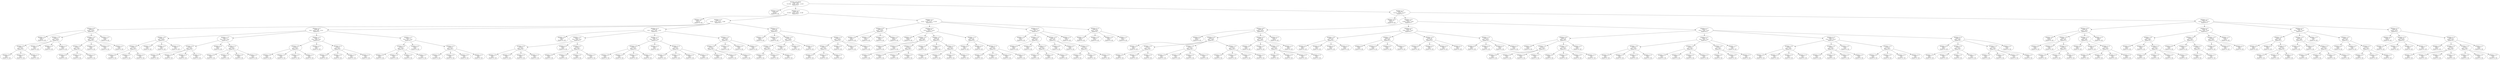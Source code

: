 digraph voting {
decisionDecisionNode543bc20e[label="Attribute: null=Infinity
Count: 1555
0.0:1094   3.0:56   2.0:62   1.0:343   
Expand On: 5"];decisionDecisionNode543bc20e -> decisionDecisionNode1f415056;
decisionDecisionNode1f415056[label="Attribute: 5=0.0
Count: 530
0.0:530   
Expand On: null"];decisionDecisionNode543bc20e -> decisionDecisionNode79014e21;
decisionDecisionNode79014e21[label="Attribute: 5=2.0
Count: 520
0.0:249   3.0:56   2.0:29   1.0:186   
Expand On: 3"];decisionDecisionNode79014e21 -> decisionDecisionNode44b09697;
decisionDecisionNode44b09697[label="Attribute: 3=0.0
Count: 175
0.0:175   
Expand On: null"];decisionDecisionNode79014e21 -> decisionDecisionNode256eb6bc;
decisionDecisionNode256eb6bc[label="Attribute: 3=2.0
Count: 171
0.0:42   3.0:31   2.0:12   1.0:86   
Expand On: 0"];decisionDecisionNode256eb6bc -> decisionDecisionNode79f03d7;
decisionDecisionNode79f03d7[label="Attribute: 0=0.0
Count: 41
0.0:22   1.0:19   
Expand On: 1"];decisionDecisionNode79f03d7 -> decisionDecisionNode58b51c29;
decisionDecisionNode58b51c29[label="Attribute: 1=0.0
Count: 11
0.0:11   
Expand On: null"];decisionDecisionNode79f03d7 -> decisionDecisionNode5a4bf53e;
decisionDecisionNode5a4bf53e[label="Attribute: 1=3.0
Count: 11
0.0:1   1.0:10   
Expand On: 2"];decisionDecisionNode5a4bf53e -> decisionDecisionNode30d1e7c2;
decisionDecisionNode30d1e7c2[label="Attribute: 2=0.0
Count: 3
0.0:1   1.0:2   
Expand On: 4"];decisionDecisionNode30d1e7c2 -> decisionDecisionNode24c68a98;
decisionDecisionNode24c68a98[label="Attribute: 4=0.0
Count: 1
0.0:1   
Expand On: null"];decisionDecisionNode30d1e7c2 -> decisionDecisionNode66b51404;
decisionDecisionNode66b51404[label="Attribute: 4=2.0
Count: 1
1.0:1   
Expand On: null"];decisionDecisionNode30d1e7c2 -> decisionDecisionNode7a354749;
decisionDecisionNode7a354749[label="Attribute: 4=1.0
Count: 1
1.0:1   
Expand On: null"];decisionDecisionNode5a4bf53e -> decisionDecisionNode3fdb484d;
decisionDecisionNode3fdb484d[label="Attribute: 2=3.0
Count: 3
1.0:3   
Expand On: null"];decisionDecisionNode5a4bf53e -> decisionDecisionNode5567d7fb;
decisionDecisionNode5567d7fb[label="Attribute: 2=2.0
Count: 2
1.0:2   
Expand On: null"];decisionDecisionNode5a4bf53e -> decisionDecisionNode1494cb8b;
decisionDecisionNode1494cb8b[label="Attribute: 2=1.0
Count: 3
1.0:3   
Expand On: null"];decisionDecisionNode79f03d7 -> decisionDecisionNode34bf1d3b;
decisionDecisionNode34bf1d3b[label="Attribute: 1=2.0
Count: 10
0.0:1   1.0:9   
Expand On: 2"];decisionDecisionNode34bf1d3b -> decisionDecisionNode6f18278a;
decisionDecisionNode6f18278a[label="Attribute: 2=0.0
Count: 3
0.0:1   1.0:2   
Expand On: 4"];decisionDecisionNode6f18278a -> decisionDecisionNode1acc0e01;
decisionDecisionNode1acc0e01[label="Attribute: 4=0.0
Count: 1
0.0:1   
Expand On: null"];decisionDecisionNode6f18278a -> decisionDecisionNode4aab7165;
decisionDecisionNode4aab7165[label="Attribute: 4=2.0
Count: 1
1.0:1   
Expand On: null"];decisionDecisionNode6f18278a -> decisionDecisionNode3da1c42f;
decisionDecisionNode3da1c42f[label="Attribute: 4=1.0
Count: 1
1.0:1   
Expand On: null"];decisionDecisionNode34bf1d3b -> decisionDecisionNode47570945;
decisionDecisionNode47570945[label="Attribute: 2=3.0
Count: 3
1.0:3   
Expand On: null"];decisionDecisionNode34bf1d3b -> decisionDecisionNode2321b59a;
decisionDecisionNode2321b59a[label="Attribute: 2=2.0
Count: 1
1.0:1   
Expand On: null"];decisionDecisionNode34bf1d3b -> decisionDecisionNode7a19a37a;
decisionDecisionNode7a19a37a[label="Attribute: 2=1.0
Count: 3
1.0:3   
Expand On: null"];decisionDecisionNode79f03d7 -> decisionDecisionNode293bdd36;
decisionDecisionNode293bdd36[label="Attribute: 1=1.0
Count: 9
0.0:9   
Expand On: null"];decisionDecisionNode256eb6bc -> decisionDecisionNode19381960;
decisionDecisionNode19381960[label="Attribute: 0=3.0
Count: 46
0.0:4   3.0:20   2.0:8   1.0:14   
Expand On: 1"];decisionDecisionNode19381960 -> decisionDecisionNode3209fa8f;
decisionDecisionNode3209fa8f[label="Attribute: 1=0.0
Count: 11
0.0:1   1.0:10   
Expand On: 2"];decisionDecisionNode3209fa8f -> decisionDecisionNode2d20dbf3;
decisionDecisionNode2d20dbf3[label="Attribute: 2=0.0
Count: 3
0.0:1   1.0:2   
Expand On: 4"];decisionDecisionNode2d20dbf3 -> decisionDecisionNode484845aa;
decisionDecisionNode484845aa[label="Attribute: 4=0.0
Count: 1
0.0:1   
Expand On: null"];decisionDecisionNode2d20dbf3 -> decisionDecisionNoded5c0f9;
decisionDecisionNoded5c0f9[label="Attribute: 4=2.0
Count: 1
1.0:1   
Expand On: null"];decisionDecisionNode2d20dbf3 -> decisionDecisionNode51701bdc;
decisionDecisionNode51701bdc[label="Attribute: 4=1.0
Count: 1
1.0:1   
Expand On: null"];decisionDecisionNode3209fa8f -> decisionDecisionNode17353249;
decisionDecisionNode17353249[label="Attribute: 2=3.0
Count: 2
1.0:2   
Expand On: null"];decisionDecisionNode3209fa8f -> decisionDecisionNode25786286;
decisionDecisionNode25786286[label="Attribute: 2=2.0
Count: 3
1.0:3   
Expand On: null"];decisionDecisionNode3209fa8f -> decisionDecisionNode28c5ea2;
decisionDecisionNode28c5ea2[label="Attribute: 2=1.0
Count: 3
1.0:3   
Expand On: null"];decisionDecisionNode19381960 -> decisionDecisionNode4d98defc;
decisionDecisionNode4d98defc[label="Attribute: 1=3.0
Count: 12
0.0:1   3.0:7   2.0:4   
Expand On: 4"];decisionDecisionNode4d98defc -> decisionDecisionNode6f579a30;
decisionDecisionNode6f579a30[label="Attribute: 4=0.0
Count: 4
0.0:1   2.0:3   
Expand On: 2"];decisionDecisionNode6f579a30 -> decisionDecisionNode604bfe6b;
decisionDecisionNode604bfe6b[label="Attribute: 2=0.0
Count: 1
0.0:1   
Expand On: null"];decisionDecisionNode6f579a30 -> decisionDecisionNode1d2c5431;
decisionDecisionNode1d2c5431[label="Attribute: 2=3.0
Count: 1
2.0:1   
Expand On: null"];decisionDecisionNode6f579a30 -> decisionDecisionNode494b6bed;
decisionDecisionNode494b6bed[label="Attribute: 2=2.0
Count: 1
2.0:1   
Expand On: null"];decisionDecisionNode6f579a30 -> decisionDecisionNode769aba32;
decisionDecisionNode769aba32[label="Attribute: 2=1.0
Count: 1
2.0:1   
Expand On: null"];decisionDecisionNode4d98defc -> decisionDecisionNode28366573;
decisionDecisionNode28366573[label="Attribute: 4=2.0
Count: 4
3.0:4   
Expand On: null"];decisionDecisionNode4d98defc -> decisionDecisionNodeb3e75a5;
decisionDecisionNodeb3e75a5[label="Attribute: 4=1.0
Count: 4
3.0:3   2.0:1   
Expand On: 2"];decisionDecisionNodeb3e75a5 -> decisionDecisionNode319da967;
decisionDecisionNode319da967[label="Attribute: 2=0.0
Count: 1
2.0:1   
Expand On: null"];decisionDecisionNodeb3e75a5 -> decisionDecisionNode65dcc2a3;
decisionDecisionNode65dcc2a3[label="Attribute: 2=3.0
Count: 1
3.0:1   
Expand On: null"];decisionDecisionNodeb3e75a5 -> decisionDecisionNode6e8f94;
decisionDecisionNode6e8f94[label="Attribute: 2=2.0
Count: 1
3.0:1   
Expand On: null"];decisionDecisionNodeb3e75a5 -> decisionDecisionNode5a943dc4;
decisionDecisionNode5a943dc4[label="Attribute: 2=1.0
Count: 1
3.0:1   
Expand On: null"];decisionDecisionNode19381960 -> decisionDecisionNode3a633d51;
decisionDecisionNode3a633d51[label="Attribute: 1=2.0
Count: 11
0.0:1   3.0:6   2.0:4   
Expand On: 4"];decisionDecisionNode3a633d51 -> decisionDecisionNode494eaec9;
decisionDecisionNode494eaec9[label="Attribute: 4=0.0
Count: 4
0.0:1   2.0:3   
Expand On: 2"];decisionDecisionNode494eaec9 -> decisionDecisionNode4cb533b8;
decisionDecisionNode4cb533b8[label="Attribute: 2=0.0
Count: 1
0.0:1   
Expand On: null"];decisionDecisionNode494eaec9 -> decisionDecisionNodec569c60;
decisionDecisionNodec569c60[label="Attribute: 2=3.0
Count: 1
2.0:1   
Expand On: null"];decisionDecisionNode494eaec9 -> decisionDecisionNodea3468f4;
decisionDecisionNodea3468f4[label="Attribute: 2=2.0
Count: 1
2.0:1   
Expand On: null"];decisionDecisionNode494eaec9 -> decisionDecisionNode76d67067;
decisionDecisionNode76d67067[label="Attribute: 2=1.0
Count: 1
2.0:1   
Expand On: null"];decisionDecisionNode3a633d51 -> decisionDecisionNode786db724;
decisionDecisionNode786db724[label="Attribute: 4=2.0
Count: 3
3.0:3   
Expand On: null"];decisionDecisionNode3a633d51 -> decisionDecisionNode6b12da40;
decisionDecisionNode6b12da40[label="Attribute: 4=1.0
Count: 4
3.0:3   2.0:1   
Expand On: 2"];decisionDecisionNode6b12da40 -> decisionDecisionNode22b6d6ab;
decisionDecisionNode22b6d6ab[label="Attribute: 2=0.0
Count: 1
2.0:1   
Expand On: null"];decisionDecisionNode6b12da40 -> decisionDecisionNode11c7865b;
decisionDecisionNode11c7865b[label="Attribute: 2=3.0
Count: 1
3.0:1   
Expand On: null"];decisionDecisionNode6b12da40 -> decisionDecisionNode4245c97b;
decisionDecisionNode4245c97b[label="Attribute: 2=2.0
Count: 1
3.0:1   
Expand On: null"];decisionDecisionNode6b12da40 -> decisionDecisionNode73aecc3a;
decisionDecisionNode73aecc3a[label="Attribute: 2=1.0
Count: 1
3.0:1   
Expand On: null"];decisionDecisionNode19381960 -> decisionDecisionNode58e22f2b;
decisionDecisionNode58e22f2b[label="Attribute: 1=1.0
Count: 12
0.0:1   3.0:7   1.0:4   
Expand On: 4"];decisionDecisionNode58e22f2b -> decisionDecisionNode6986dda3;
decisionDecisionNode6986dda3[label="Attribute: 4=0.0
Count: 4
0.0:1   1.0:3   
Expand On: 2"];decisionDecisionNode6986dda3 -> decisionDecisionNode15412e75;
decisionDecisionNode15412e75[label="Attribute: 2=0.0
Count: 1
0.0:1   
Expand On: null"];decisionDecisionNode6986dda3 -> decisionDecisionNode6a510e39;
decisionDecisionNode6a510e39[label="Attribute: 2=3.0
Count: 1
1.0:1   
Expand On: null"];decisionDecisionNode6986dda3 -> decisionDecisionNode6f7cf6b6;
decisionDecisionNode6f7cf6b6[label="Attribute: 2=2.0
Count: 1
1.0:1   
Expand On: null"];decisionDecisionNode6986dda3 -> decisionDecisionNode75295fe8;
decisionDecisionNode75295fe8[label="Attribute: 2=1.0
Count: 1
1.0:1   
Expand On: null"];decisionDecisionNode58e22f2b -> decisionDecisionNode6f57b46f;
decisionDecisionNode6f57b46f[label="Attribute: 4=2.0
Count: 4
3.0:4   
Expand On: null"];decisionDecisionNode58e22f2b -> decisionDecisionNode67071c84;
decisionDecisionNode67071c84[label="Attribute: 4=1.0
Count: 4
3.0:3   1.0:1   
Expand On: 2"];decisionDecisionNode67071c84 -> decisionDecisionNode3e152f4;
decisionDecisionNode3e152f4[label="Attribute: 2=0.0
Count: 1
1.0:1   
Expand On: null"];decisionDecisionNode67071c84 -> decisionDecisionNode3e0d1329;
decisionDecisionNode3e0d1329[label="Attribute: 2=3.0
Count: 1
3.0:1   
Expand On: null"];decisionDecisionNode67071c84 -> decisionDecisionNode4c650892;
decisionDecisionNode4c650892[label="Attribute: 2=2.0
Count: 1
3.0:1   
Expand On: null"];decisionDecisionNode67071c84 -> decisionDecisionNode7d15d06c;
decisionDecisionNode7d15d06c[label="Attribute: 2=1.0
Count: 1
3.0:1   
Expand On: null"];decisionDecisionNode256eb6bc -> decisionDecisionNode2326a29c;
decisionDecisionNode2326a29c[label="Attribute: 0=2.0
Count: 40
0.0:3   3.0:11   2.0:4   1.0:22   
Expand On: 1"];decisionDecisionNode2326a29c -> decisionDecisionNode3d7dc1cb;
decisionDecisionNode3d7dc1cb[label="Attribute: 1=0.0
Count: 9
1.0:9   
Expand On: null"];decisionDecisionNode2326a29c -> decisionDecisionNodeb3e15f7;
decisionDecisionNodeb3e15f7[label="Attribute: 1=3.0
Count: 11
0.0:1   3.0:6   2.0:4   
Expand On: 4"];decisionDecisionNodeb3e15f7 -> decisionDecisionNode191410e5;
decisionDecisionNode191410e5[label="Attribute: 4=0.0
Count: 4
0.0:1   2.0:3   
Expand On: 2"];decisionDecisionNode191410e5 -> decisionDecisionNode7461373f;
decisionDecisionNode7461373f[label="Attribute: 2=0.0
Count: 1
0.0:1   
Expand On: null"];decisionDecisionNode191410e5 -> decisionDecisionNode1a7244ca;
decisionDecisionNode1a7244ca[label="Attribute: 2=3.0
Count: 1
2.0:1   
Expand On: null"];decisionDecisionNode191410e5 -> decisionDecisionNode44023756;
decisionDecisionNode44023756[label="Attribute: 2=2.0
Count: 1
2.0:1   
Expand On: null"];decisionDecisionNode191410e5 -> decisionDecisionNode6d7f11fb;
decisionDecisionNode6d7f11fb[label="Attribute: 2=1.0
Count: 1
2.0:1   
Expand On: null"];decisionDecisionNodeb3e15f7 -> decisionDecisionNode3175ade6;
decisionDecisionNode3175ade6[label="Attribute: 4=2.0
Count: 3
3.0:3   
Expand On: null"];decisionDecisionNodeb3e15f7 -> decisionDecisionNode24ebf068;
decisionDecisionNode24ebf068[label="Attribute: 4=1.0
Count: 4
3.0:3   2.0:1   
Expand On: 2"];decisionDecisionNode24ebf068 -> decisionDecisionNode7df44ec7;
decisionDecisionNode7df44ec7[label="Attribute: 2=0.0
Count: 1
2.0:1   
Expand On: null"];decisionDecisionNode24ebf068 -> decisionDecisionNode32602b6b;
decisionDecisionNode32602b6b[label="Attribute: 2=3.0
Count: 1
3.0:1   
Expand On: null"];decisionDecisionNode24ebf068 -> decisionDecisionNode47c297a3;
decisionDecisionNode47c297a3[label="Attribute: 2=2.0
Count: 1
3.0:1   
Expand On: null"];decisionDecisionNode24ebf068 -> decisionDecisionNode38717323;
decisionDecisionNode38717323[label="Attribute: 2=1.0
Count: 1
3.0:1   
Expand On: null"];decisionDecisionNode2326a29c -> decisionDecisionNode203e1bc8;
decisionDecisionNode203e1bc8[label="Attribute: 1=2.0
Count: 10
0.0:1   3.0:5   1.0:4   
Expand On: 4"];decisionDecisionNode203e1bc8 -> decisionDecisionNode4d91f801;
decisionDecisionNode4d91f801[label="Attribute: 4=0.0
Count: 4
0.0:1   1.0:3   
Expand On: 2"];decisionDecisionNode4d91f801 -> decisionDecisionNode2a313170;
decisionDecisionNode2a313170[label="Attribute: 2=0.0
Count: 1
0.0:1   
Expand On: null"];decisionDecisionNode4d91f801 -> decisionDecisionNode3a4c5b4;
decisionDecisionNode3a4c5b4[label="Attribute: 2=3.0
Count: 1
1.0:1   
Expand On: null"];decisionDecisionNode4d91f801 -> decisionDecisionNode36afae4a;
decisionDecisionNode36afae4a[label="Attribute: 2=2.0
Count: 1
1.0:1   
Expand On: null"];decisionDecisionNode4d91f801 -> decisionDecisionNode47db9852;
decisionDecisionNode47db9852[label="Attribute: 2=1.0
Count: 1
1.0:1   
Expand On: null"];decisionDecisionNode203e1bc8 -> decisionDecisionNode21ed5459;
decisionDecisionNode21ed5459[label="Attribute: 4=2.0
Count: 2
3.0:2   
Expand On: null"];decisionDecisionNode203e1bc8 -> decisionDecisionNode643cb075;
decisionDecisionNode643cb075[label="Attribute: 4=1.0
Count: 4
3.0:3   1.0:1   
Expand On: 2"];decisionDecisionNode643cb075 -> decisionDecisionNode4c6504bc;
decisionDecisionNode4c6504bc[label="Attribute: 2=0.0
Count: 1
1.0:1   
Expand On: null"];decisionDecisionNode643cb075 -> decisionDecisionNode7c19f9d2;
decisionDecisionNode7c19f9d2[label="Attribute: 2=3.0
Count: 1
3.0:1   
Expand On: null"];decisionDecisionNode643cb075 -> decisionDecisionNoded6089a5;
decisionDecisionNoded6089a5[label="Attribute: 2=2.0
Count: 1
3.0:1   
Expand On: null"];decisionDecisionNode643cb075 -> decisionDecisionNode3cecb67f;
decisionDecisionNode3cecb67f[label="Attribute: 2=1.0
Count: 1
3.0:1   
Expand On: null"];decisionDecisionNode2326a29c -> decisionDecisionNode58c16b18;
decisionDecisionNode58c16b18[label="Attribute: 1=1.0
Count: 10
0.0:1   1.0:9   
Expand On: 2"];decisionDecisionNode58c16b18 -> decisionDecisionNode25e222e;
decisionDecisionNode25e222e[label="Attribute: 2=0.0
Count: 3
0.0:1   1.0:2   
Expand On: 4"];decisionDecisionNode25e222e -> decisionDecisionNode7215fb38;
decisionDecisionNode7215fb38[label="Attribute: 4=0.0
Count: 1
0.0:1   
Expand On: null"];decisionDecisionNode25e222e -> decisionDecisionNode120540c;
decisionDecisionNode120540c[label="Attribute: 4=2.0
Count: 1
1.0:1   
Expand On: null"];decisionDecisionNode25e222e -> decisionDecisionNode716de067;
decisionDecisionNode716de067[label="Attribute: 4=1.0
Count: 1
1.0:1   
Expand On: null"];decisionDecisionNode58c16b18 -> decisionDecisionNode64a7c45e;
decisionDecisionNode64a7c45e[label="Attribute: 2=3.0
Count: 3
1.0:3   
Expand On: null"];decisionDecisionNode58c16b18 -> decisionDecisionNode424d2af2;
decisionDecisionNode424d2af2[label="Attribute: 2=2.0
Count: 1
1.0:1   
Expand On: null"];decisionDecisionNode58c16b18 -> decisionDecisionNode583e97df;
decisionDecisionNode583e97df[label="Attribute: 2=1.0
Count: 3
1.0:3   
Expand On: null"];decisionDecisionNode256eb6bc -> decisionDecisionNode7564debb;
decisionDecisionNode7564debb[label="Attribute: 0=1.0
Count: 44
0.0:13   1.0:31   
Expand On: 1"];decisionDecisionNode7564debb -> decisionDecisionNode315b0333;
decisionDecisionNode315b0333[label="Attribute: 1=0.0
Count: 11
0.0:11   
Expand On: null"];decisionDecisionNode7564debb -> decisionDecisionNode4e2f2295;
decisionDecisionNode4e2f2295[label="Attribute: 1=3.0
Count: 11
1.0:11   
Expand On: null"];decisionDecisionNode7564debb -> decisionDecisionNode78878c4c;
decisionDecisionNode78878c4c[label="Attribute: 1=2.0
Count: 11
0.0:1   1.0:10   
Expand On: 2"];decisionDecisionNode78878c4c -> decisionDecisionNodeb0c0f66;
decisionDecisionNodeb0c0f66[label="Attribute: 2=0.0
Count: 3
0.0:1   1.0:2   
Expand On: 4"];decisionDecisionNodeb0c0f66 -> decisionDecisionNode44c6f734;
decisionDecisionNode44c6f734[label="Attribute: 4=0.0
Count: 1
0.0:1   
Expand On: null"];decisionDecisionNodeb0c0f66 -> decisionDecisionNode628f9a32;
decisionDecisionNode628f9a32[label="Attribute: 4=2.0
Count: 1
1.0:1   
Expand On: null"];decisionDecisionNodeb0c0f66 -> decisionDecisionNode41d47b2b;
decisionDecisionNode41d47b2b[label="Attribute: 4=1.0
Count: 1
1.0:1   
Expand On: null"];decisionDecisionNode78878c4c -> decisionDecisionNode64e265d0;
decisionDecisionNode64e265d0[label="Attribute: 2=3.0
Count: 3
1.0:3   
Expand On: null"];decisionDecisionNode78878c4c -> decisionDecisionNode4b8a6e6e;
decisionDecisionNode4b8a6e6e[label="Attribute: 2=2.0
Count: 2
1.0:2   
Expand On: null"];decisionDecisionNode78878c4c -> decisionDecisionNode6d581e80;
decisionDecisionNode6d581e80[label="Attribute: 2=1.0
Count: 3
1.0:3   
Expand On: null"];decisionDecisionNode7564debb -> decisionDecisionNode343a9d95;
decisionDecisionNode343a9d95[label="Attribute: 1=1.0
Count: 11
0.0:1   1.0:10   
Expand On: 2"];decisionDecisionNode343a9d95 -> decisionDecisionNode743fbbfc;
decisionDecisionNode743fbbfc[label="Attribute: 2=0.0
Count: 3
0.0:1   1.0:2   
Expand On: 4"];decisionDecisionNode743fbbfc -> decisionDecisionNode44ed904;
decisionDecisionNode44ed904[label="Attribute: 4=0.0
Count: 1
0.0:1   
Expand On: null"];decisionDecisionNode743fbbfc -> decisionDecisionNode548997d1;
decisionDecisionNode548997d1[label="Attribute: 4=2.0
Count: 1
1.0:1   
Expand On: null"];decisionDecisionNode743fbbfc -> decisionDecisionNode154e45b3;
decisionDecisionNode154e45b3[label="Attribute: 4=1.0
Count: 1
1.0:1   
Expand On: null"];decisionDecisionNode343a9d95 -> decisionDecisionNode45c1f5b2;
decisionDecisionNode45c1f5b2[label="Attribute: 2=3.0
Count: 3
1.0:3   
Expand On: null"];decisionDecisionNode343a9d95 -> decisionDecisionNode40e99ce5;
decisionDecisionNode40e99ce5[label="Attribute: 2=2.0
Count: 3
1.0:3   
Expand On: null"];decisionDecisionNode343a9d95 -> decisionDecisionNode293b9fae;
decisionDecisionNode293b9fae[label="Attribute: 2=1.0
Count: 2
1.0:2   
Expand On: null"];decisionDecisionNode79014e21 -> decisionDecisionNode9706da8;
decisionDecisionNode9706da8[label="Attribute: 3=1.0
Count: 174
0.0:32   3.0:25   2.0:17   1.0:100   
Expand On: 0"];decisionDecisionNode9706da8 -> decisionDecisionNode342f356f;
decisionDecisionNode342f356f[label="Attribute: 0=0.0
Count: 44
0.0:21   1.0:23   
Expand On: 1"];decisionDecisionNode342f356f -> decisionDecisionNode75d252d;
decisionDecisionNode75d252d[label="Attribute: 1=0.0
Count: 11
0.0:11   
Expand On: null"];decisionDecisionNode342f356f -> decisionDecisionNode7433b121;
decisionDecisionNode7433b121[label="Attribute: 1=3.0
Count: 12
1.0:12   
Expand On: null"];decisionDecisionNode342f356f -> decisionDecisionNode6db22920;
decisionDecisionNode6db22920[label="Attribute: 1=2.0
Count: 11
1.0:11   
Expand On: null"];decisionDecisionNode342f356f -> decisionDecisionNode4baa2c23;
decisionDecisionNode4baa2c23[label="Attribute: 1=1.0
Count: 10
0.0:10   
Expand On: null"];decisionDecisionNode9706da8 -> decisionDecisionNode1137d4a4;
decisionDecisionNode1137d4a4[label="Attribute: 0=3.0
Count: 43
3.0:15   2.0:12   1.0:16   
Expand On: 1"];decisionDecisionNode1137d4a4 -> decisionDecisionNode686963d0;
decisionDecisionNode686963d0[label="Attribute: 1=0.0
Count: 10
1.0:10   
Expand On: null"];decisionDecisionNode1137d4a4 -> decisionDecisionNode5f18223d;
decisionDecisionNode5f18223d[label="Attribute: 1=3.0
Count: 12
3.0:6   2.0:6   
Expand On: 4"];decisionDecisionNode5f18223d -> decisionDecisionNode29700391;
decisionDecisionNode29700391[label="Attribute: 4=0.0
Count: 4
2.0:4   
Expand On: null"];decisionDecisionNode5f18223d -> decisionDecisionNode78fa39d7;
decisionDecisionNode78fa39d7[label="Attribute: 4=2.0
Count: 4
3.0:4   
Expand On: null"];decisionDecisionNode5f18223d -> decisionDecisionNode73eb904d;
decisionDecisionNode73eb904d[label="Attribute: 4=1.0
Count: 4
3.0:2   2.0:2   
Expand On: 2"];decisionDecisionNode73eb904d -> decisionDecisionNode6e4eeaaf;
decisionDecisionNode6e4eeaaf[label="Attribute: 2=0.0
Count: 1
2.0:1   
Expand On: null"];decisionDecisionNode73eb904d -> decisionDecisionNode7f11bfbc;
decisionDecisionNode7f11bfbc[label="Attribute: 2=3.0
Count: 1
3.0:1   
Expand On: null"];decisionDecisionNode73eb904d -> decisionDecisionNode664310d0;
decisionDecisionNode664310d0[label="Attribute: 2=2.0
Count: 1
3.0:1   
Expand On: null"];decisionDecisionNode73eb904d -> decisionDecisionNode3d04fc23;
decisionDecisionNode3d04fc23[label="Attribute: 2=1.0
Count: 1
2.0:1   
Expand On: null"];decisionDecisionNode1137d4a4 -> decisionDecisionNode12457d21;
decisionDecisionNode12457d21[label="Attribute: 1=2.0
Count: 10
3.0:4   2.0:6   
Expand On: 4"];decisionDecisionNode12457d21 -> decisionDecisionNode101a0ae6;
decisionDecisionNode101a0ae6[label="Attribute: 4=0.0
Count: 4
2.0:4   
Expand On: null"];decisionDecisionNode12457d21 -> decisionDecisionNode1dc18a4c;
decisionDecisionNode1dc18a4c[label="Attribute: 4=2.0
Count: 2
3.0:2   
Expand On: null"];decisionDecisionNode12457d21 -> decisionDecisionNoded5e92d7;
decisionDecisionNoded5e92d7[label="Attribute: 4=1.0
Count: 4
3.0:2   2.0:2   
Expand On: 2"];decisionDecisionNoded5e92d7 -> decisionDecisionNode3bfa681c;
decisionDecisionNode3bfa681c[label="Attribute: 2=0.0
Count: 1
2.0:1   
Expand On: null"];decisionDecisionNoded5e92d7 -> decisionDecisionNode34c92507;
decisionDecisionNode34c92507[label="Attribute: 2=3.0
Count: 1
3.0:1   
Expand On: null"];decisionDecisionNoded5e92d7 -> decisionDecisionNode19e09a4;
decisionDecisionNode19e09a4[label="Attribute: 2=2.0
Count: 1
3.0:1   
Expand On: null"];decisionDecisionNoded5e92d7 -> decisionDecisionNode2e8aeed0;
decisionDecisionNode2e8aeed0[label="Attribute: 2=1.0
Count: 1
2.0:1   
Expand On: null"];decisionDecisionNode1137d4a4 -> decisionDecisionNode2344b18f;
decisionDecisionNode2344b18f[label="Attribute: 1=1.0
Count: 11
3.0:5   1.0:6   
Expand On: 4"];decisionDecisionNode2344b18f -> decisionDecisionNode72e5355f;
decisionDecisionNode72e5355f[label="Attribute: 4=0.0
Count: 4
1.0:4   
Expand On: null"];decisionDecisionNode2344b18f -> decisionDecisionNode26132ae7;
decisionDecisionNode26132ae7[label="Attribute: 4=2.0
Count: 3
3.0:3   
Expand On: null"];decisionDecisionNode2344b18f -> decisionDecisionNode3465b738;
decisionDecisionNode3465b738[label="Attribute: 4=1.0
Count: 4
3.0:2   1.0:2   
Expand On: 2"];decisionDecisionNode3465b738 -> decisionDecisionNode1dfd868;
decisionDecisionNode1dfd868[label="Attribute: 2=0.0
Count: 1
1.0:1   
Expand On: null"];decisionDecisionNode3465b738 -> decisionDecisionNodeef894ce;
decisionDecisionNodeef894ce[label="Attribute: 2=3.0
Count: 1
3.0:1   
Expand On: null"];decisionDecisionNode3465b738 -> decisionDecisionNode61f1680f;
decisionDecisionNode61f1680f[label="Attribute: 2=2.0
Count: 1
3.0:1   
Expand On: null"];decisionDecisionNode3465b738 -> decisionDecisionNode2fe6e305;
decisionDecisionNode2fe6e305[label="Attribute: 2=1.0
Count: 1
1.0:1   
Expand On: null"];decisionDecisionNode9706da8 -> decisionDecisionNode5f4275d4;
decisionDecisionNode5f4275d4[label="Attribute: 0=2.0
Count: 42
3.0:10   2.0:5   1.0:27   
Expand On: 1"];decisionDecisionNode5f4275d4 -> decisionDecisionNode445e228;
decisionDecisionNode445e228[label="Attribute: 1=0.0
Count: 11
1.0:11   
Expand On: null"];decisionDecisionNode5f4275d4 -> decisionDecisionNode802b249;
decisionDecisionNode802b249[label="Attribute: 1=3.0
Count: 10
3.0:5   2.0:5   
Expand On: 4"];decisionDecisionNode802b249 -> decisionDecisionNode6906daba;
decisionDecisionNode6906daba[label="Attribute: 4=0.0
Count: 4
2.0:4   
Expand On: null"];decisionDecisionNode802b249 -> decisionDecisionNode41021f34;
decisionDecisionNode41021f34[label="Attribute: 4=2.0
Count: 3
3.0:3   
Expand On: null"];decisionDecisionNode802b249 -> decisionDecisionNode724eb043;
decisionDecisionNode724eb043[label="Attribute: 4=1.0
Count: 3
3.0:2   2.0:1   
Expand On: 2"];decisionDecisionNode724eb043 -> decisionDecisionNodec163956;
decisionDecisionNodec163956[label="Attribute: 2=0.0
Count: 1
2.0:1   
Expand On: null"];decisionDecisionNode724eb043 -> decisionDecisionNode70e434d;
decisionDecisionNode70e434d[label="Attribute: 2=3.0
Count: 1
3.0:1   
Expand On: null"];decisionDecisionNode724eb043 -> decisionDecisionNode396477d9;
decisionDecisionNode396477d9[label="Attribute: 2=2.0
Count: 1
3.0:1   
Expand On: null"];decisionDecisionNode5f4275d4 -> decisionDecisionNode72f864fe;
decisionDecisionNode72f864fe[label="Attribute: 1=2.0
Count: 10
3.0:5   1.0:5   
Expand On: 4"];decisionDecisionNode72f864fe -> decisionDecisionNode11ae9aaa;
decisionDecisionNode11ae9aaa[label="Attribute: 4=0.0
Count: 4
1.0:4   
Expand On: null"];decisionDecisionNode72f864fe -> decisionDecisionNode5e2c17f7;
decisionDecisionNode5e2c17f7[label="Attribute: 4=2.0
Count: 3
3.0:3   
Expand On: null"];decisionDecisionNode72f864fe -> decisionDecisionNode20d9896e;
decisionDecisionNode20d9896e[label="Attribute: 4=1.0
Count: 3
3.0:2   1.0:1   
Expand On: 2"];decisionDecisionNode20d9896e -> decisionDecisionNode29cda59b;
decisionDecisionNode29cda59b[label="Attribute: 2=0.0
Count: 1
1.0:1   
Expand On: null"];decisionDecisionNode20d9896e -> decisionDecisionNode7c33788d;
decisionDecisionNode7c33788d[label="Attribute: 2=3.0
Count: 1
3.0:1   
Expand On: null"];decisionDecisionNode20d9896e -> decisionDecisionNode172fb0af;
decisionDecisionNode172fb0af[label="Attribute: 2=2.0
Count: 1
3.0:1   
Expand On: null"];decisionDecisionNode5f4275d4 -> decisionDecisionNode3bf8bd0d;
decisionDecisionNode3bf8bd0d[label="Attribute: 1=1.0
Count: 11
1.0:11   
Expand On: null"];decisionDecisionNode9706da8 -> decisionDecisionNode4743bf3d;
decisionDecisionNode4743bf3d[label="Attribute: 0=1.0
Count: 45
0.0:11   1.0:34   
Expand On: 1"];decisionDecisionNode4743bf3d -> decisionDecisionNode30c06258;
decisionDecisionNode30c06258[label="Attribute: 1=0.0
Count: 11
0.0:11   
Expand On: null"];decisionDecisionNode4743bf3d -> decisionDecisionNode26789869;
decisionDecisionNode26789869[label="Attribute: 1=3.0
Count: 12
1.0:12   
Expand On: null"];decisionDecisionNode4743bf3d -> decisionDecisionNode375e293a;
decisionDecisionNode375e293a[label="Attribute: 1=2.0
Count: 11
1.0:11   
Expand On: null"];decisionDecisionNode4743bf3d -> decisionDecisionNode6e4bb3c;
decisionDecisionNode6e4bb3c[label="Attribute: 1=1.0
Count: 11
1.0:11   
Expand On: null"];decisionDecisionNode543bc20e -> decisionDecisionNode12c063ad;
decisionDecisionNode12c063ad[label="Attribute: 5=1.0
Count: 505
0.0:315   2.0:33   1.0:157   
Expand On: 3"];decisionDecisionNode12c063ad -> decisionDecisionNode14cffc79;
decisionDecisionNode14cffc79[label="Attribute: 3=0.0
Count: 171
0.0:171   
Expand On: null"];decisionDecisionNode12c063ad -> decisionDecisionNode62c8769b;
decisionDecisionNode62c8769b[label="Attribute: 3=2.0
Count: 171
0.0:68   2.0:20   1.0:83   
Expand On: 4"];decisionDecisionNode62c8769b -> decisionDecisionNode56e2ecc7;
decisionDecisionNode56e2ecc7[label="Attribute: 4=0.0
Count: 56
0.0:42   1.0:14   
Expand On: 0"];decisionDecisionNode56e2ecc7 -> decisionDecisionNode4c272961;
decisionDecisionNode4c272961[label="Attribute: 0=0.0
Count: 13
0.0:13   
Expand On: null"];decisionDecisionNode56e2ecc7 -> decisionDecisionNode1f0dc656;
decisionDecisionNode1f0dc656[label="Attribute: 0=3.0
Count: 15
0.0:7   1.0:8   
Expand On: 1"];decisionDecisionNode1f0dc656 -> decisionDecisionNode41584807;
decisionDecisionNode41584807[label="Attribute: 1=0.0
Count: 4
0.0:4   
Expand On: null"];decisionDecisionNode1f0dc656 -> decisionDecisionNodeae0e515;
decisionDecisionNodeae0e515[label="Attribute: 1=3.0
Count: 3
0.0:1   1.0:2   
Expand On: 2"];decisionDecisionNodeae0e515 -> decisionDecisionNode32dfcb47;
decisionDecisionNode32dfcb47[label="Attribute: 2=0.0
Count: 1
0.0:1   
Expand On: null"];decisionDecisionNodeae0e515 -> decisionDecisionNode29abc69;
decisionDecisionNode29abc69[label="Attribute: 2=3.0
Count: 1
1.0:1   
Expand On: null"];decisionDecisionNodeae0e515 -> decisionDecisionNode7cc792d4;
decisionDecisionNode7cc792d4[label="Attribute: 2=2.0
Count: 1
1.0:1   
Expand On: null"];decisionDecisionNode1f0dc656 -> decisionDecisionNode1278dc4c;
decisionDecisionNode1278dc4c[label="Attribute: 1=2.0
Count: 4
0.0:1   1.0:3   
Expand On: 2"];decisionDecisionNode1278dc4c -> decisionDecisionNode3cc70b0d;
decisionDecisionNode3cc70b0d[label="Attribute: 2=0.0
Count: 1
0.0:1   
Expand On: null"];decisionDecisionNode1278dc4c -> decisionDecisionNode2fa6a1a7;
decisionDecisionNode2fa6a1a7[label="Attribute: 2=3.0
Count: 1
1.0:1   
Expand On: null"];decisionDecisionNode1278dc4c -> decisionDecisionNode64bef361;
decisionDecisionNode64bef361[label="Attribute: 2=2.0
Count: 1
1.0:1   
Expand On: null"];decisionDecisionNode1278dc4c -> decisionDecisionNode345c98f3;
decisionDecisionNode345c98f3[label="Attribute: 2=1.0
Count: 1
1.0:1   
Expand On: null"];decisionDecisionNode1f0dc656 -> decisionDecisionNode2b3d9460;
decisionDecisionNode2b3d9460[label="Attribute: 1=1.0
Count: 4
0.0:1   1.0:3   
Expand On: 2"];decisionDecisionNode2b3d9460 -> decisionDecisionNode57d840cd;
decisionDecisionNode57d840cd[label="Attribute: 2=0.0
Count: 1
0.0:1   
Expand On: null"];decisionDecisionNode2b3d9460 -> decisionDecisionNode36867fc9;
decisionDecisionNode36867fc9[label="Attribute: 2=3.0
Count: 1
1.0:1   
Expand On: null"];decisionDecisionNode2b3d9460 -> decisionDecisionNode382f8116;
decisionDecisionNode382f8116[label="Attribute: 2=2.0
Count: 1
1.0:1   
Expand On: null"];decisionDecisionNode2b3d9460 -> decisionDecisionNode36c3e82b;
decisionDecisionNode36c3e82b[label="Attribute: 2=1.0
Count: 1
1.0:1   
Expand On: null"];decisionDecisionNode56e2ecc7 -> decisionDecisionNode77bf7b23;
decisionDecisionNode77bf7b23[label="Attribute: 0=2.0
Count: 13
0.0:7   1.0:6   
Expand On: 1"];decisionDecisionNode77bf7b23 -> decisionDecisionNode3c2d7440;
decisionDecisionNode3c2d7440[label="Attribute: 1=0.0
Count: 3
0.0:3   
Expand On: null"];decisionDecisionNode77bf7b23 -> decisionDecisionNode4c2b349d;
decisionDecisionNode4c2b349d[label="Attribute: 1=3.0
Count: 3
1.0:3   
Expand On: null"];decisionDecisionNode77bf7b23 -> decisionDecisionNode288b567c;
decisionDecisionNode288b567c[label="Attribute: 1=2.0
Count: 4
0.0:1   1.0:3   
Expand On: 2"];decisionDecisionNode288b567c -> decisionDecisionNode53dafbaf;
decisionDecisionNode53dafbaf[label="Attribute: 2=0.0
Count: 1
0.0:1   
Expand On: null"];decisionDecisionNode288b567c -> decisionDecisionNode4dc1c92b;
decisionDecisionNode4dc1c92b[label="Attribute: 2=3.0
Count: 1
1.0:1   
Expand On: null"];decisionDecisionNode288b567c -> decisionDecisionNode6d7e4dee;
decisionDecisionNode6d7e4dee[label="Attribute: 2=2.0
Count: 1
1.0:1   
Expand On: null"];decisionDecisionNode288b567c -> decisionDecisionNode7f2e7c6a;
decisionDecisionNode7f2e7c6a[label="Attribute: 2=1.0
Count: 1
1.0:1   
Expand On: null"];decisionDecisionNode77bf7b23 -> decisionDecisionNode44ea5461;
decisionDecisionNode44ea5461[label="Attribute: 1=1.0
Count: 3
0.0:3   
Expand On: null"];decisionDecisionNode56e2ecc7 -> decisionDecisionNode7449cf9f;
decisionDecisionNode7449cf9f[label="Attribute: 0=1.0
Count: 15
0.0:15   
Expand On: null"];decisionDecisionNode62c8769b -> decisionDecisionNode19de0b5e;
decisionDecisionNode19de0b5e[label="Attribute: 4=2.0
Count: 58
0.0:9   2.0:12   1.0:37   
Expand On: 1"];decisionDecisionNode19de0b5e -> decisionDecisionNode40bc5596;
decisionDecisionNode40bc5596[label="Attribute: 1=0.0
Count: 14
0.0:7   1.0:7   
Expand On: 0"];decisionDecisionNode40bc5596 -> decisionDecisionNodec970c0e;
decisionDecisionNodec970c0e[label="Attribute: 0=0.0
Count: 3
0.0:3   
Expand On: null"];decisionDecisionNode40bc5596 -> decisionDecisionNode10987197;
decisionDecisionNode10987197[label="Attribute: 0=3.0
Count: 3
1.0:3   
Expand On: null"];decisionDecisionNode40bc5596 -> decisionDecisionNode8497904;
decisionDecisionNode8497904[label="Attribute: 0=2.0
Count: 4
1.0:4   
Expand On: null"];decisionDecisionNode40bc5596 -> decisionDecisionNodefa7f9dc;
decisionDecisionNodefa7f9dc[label="Attribute: 0=1.0
Count: 4
0.0:4   
Expand On: null"];decisionDecisionNode19de0b5e -> decisionDecisionNode5d04e28b;
decisionDecisionNode5d04e28b[label="Attribute: 1=3.0
Count: 14
2.0:8   1.0:6   
Expand On: 0"];decisionDecisionNode5d04e28b -> decisionDecisionNode6bb54362;
decisionDecisionNode6bb54362[label="Attribute: 0=0.0
Count: 3
1.0:3   
Expand On: null"];decisionDecisionNode5d04e28b -> decisionDecisionNode495b0e2c;
decisionDecisionNode495b0e2c[label="Attribute: 0=3.0
Count: 4
2.0:4   
Expand On: null"];decisionDecisionNode5d04e28b -> decisionDecisionNode78ff9053;
decisionDecisionNode78ff9053[label="Attribute: 0=2.0
Count: 4
2.0:4   
Expand On: null"];decisionDecisionNode5d04e28b -> decisionDecisionNode525c7734;
decisionDecisionNode525c7734[label="Attribute: 0=1.0
Count: 3
1.0:3   
Expand On: null"];decisionDecisionNode19de0b5e -> decisionDecisionNode3496212a;
decisionDecisionNode3496212a[label="Attribute: 1=2.0
Count: 16
2.0:4   1.0:12   
Expand On: 0"];decisionDecisionNode3496212a -> decisionDecisionNode6c5b675e;
decisionDecisionNode6c5b675e[label="Attribute: 0=0.0
Count: 4
1.0:4   
Expand On: null"];decisionDecisionNode3496212a -> decisionDecisionNode64df83e5;
decisionDecisionNode64df83e5[label="Attribute: 0=3.0
Count: 4
2.0:4   
Expand On: null"];decisionDecisionNode3496212a -> decisionDecisionNodee4c6320;
decisionDecisionNodee4c6320[label="Attribute: 0=2.0
Count: 4
1.0:4   
Expand On: null"];decisionDecisionNode3496212a -> decisionDecisionNode38ffd135;
decisionDecisionNode38ffd135[label="Attribute: 0=1.0
Count: 4
1.0:4   
Expand On: null"];decisionDecisionNode19de0b5e -> decisionDecisionNode23000bcf;
decisionDecisionNode23000bcf[label="Attribute: 1=1.0
Count: 14
0.0:2   1.0:12   
Expand On: 0"];decisionDecisionNode23000bcf -> decisionDecisionNode580754fc;
decisionDecisionNode580754fc[label="Attribute: 0=0.0
Count: 2
0.0:2   
Expand On: null"];decisionDecisionNode23000bcf -> decisionDecisionNode495c998a;
decisionDecisionNode495c998a[label="Attribute: 0=3.0
Count: 4
1.0:4   
Expand On: null"];decisionDecisionNode23000bcf -> decisionDecisionNode5e6458a6;
decisionDecisionNode5e6458a6[label="Attribute: 0=2.0
Count: 4
1.0:4   
Expand On: null"];decisionDecisionNode23000bcf -> decisionDecisionNodedf82ab4;
decisionDecisionNodedf82ab4[label="Attribute: 0=1.0
Count: 4
1.0:4   
Expand On: null"];decisionDecisionNode62c8769b -> decisionDecisionNode1fbb9696;
decisionDecisionNode1fbb9696[label="Attribute: 4=1.0
Count: 57
0.0:17   2.0:8   1.0:32   
Expand On: 0"];decisionDecisionNode1fbb9696 -> decisionDecisionNode549b6220;
decisionDecisionNode549b6220[label="Attribute: 0=0.0
Count: 15
0.0:9   1.0:6   
Expand On: 1"];decisionDecisionNode549b6220 -> decisionDecisionNode25474e45;
decisionDecisionNode25474e45[label="Attribute: 1=0.0
Count: 4
0.0:4   
Expand On: null"];decisionDecisionNode549b6220 -> decisionDecisionNode6c63a721;
decisionDecisionNode6c63a721[label="Attribute: 1=3.0
Count: 4
0.0:1   1.0:3   
Expand On: 2"];decisionDecisionNode6c63a721 -> decisionDecisionNode2719f1f;
decisionDecisionNode2719f1f[label="Attribute: 2=0.0
Count: 1
0.0:1   
Expand On: null"];decisionDecisionNode6c63a721 -> decisionDecisionNode7185ad79;
decisionDecisionNode7185ad79[label="Attribute: 2=3.0
Count: 1
1.0:1   
Expand On: null"];decisionDecisionNode6c63a721 -> decisionDecisionNode7f401d28;
decisionDecisionNode7f401d28[label="Attribute: 2=2.0
Count: 1
1.0:1   
Expand On: null"];decisionDecisionNode6c63a721 -> decisionDecisionNode4a3a6e5c;
decisionDecisionNode4a3a6e5c[label="Attribute: 2=1.0
Count: 1
1.0:1   
Expand On: null"];decisionDecisionNode549b6220 -> decisionDecisionNode42238016;
decisionDecisionNode42238016[label="Attribute: 1=2.0
Count: 4
0.0:1   1.0:3   
Expand On: 2"];decisionDecisionNode42238016 -> decisionDecisionNode28ae4646;
decisionDecisionNode28ae4646[label="Attribute: 2=0.0
Count: 1
0.0:1   
Expand On: null"];decisionDecisionNode42238016 -> decisionDecisionNode4987b287;
decisionDecisionNode4987b287[label="Attribute: 2=3.0
Count: 1
1.0:1   
Expand On: null"];decisionDecisionNode42238016 -> decisionDecisionNode6bd9e2c7;
decisionDecisionNode6bd9e2c7[label="Attribute: 2=2.0
Count: 1
1.0:1   
Expand On: null"];decisionDecisionNode42238016 -> decisionDecisionNode2db7ae22;
decisionDecisionNode2db7ae22[label="Attribute: 2=1.0
Count: 1
1.0:1   
Expand On: null"];decisionDecisionNode549b6220 -> decisionDecisionNode760951a0;
decisionDecisionNode760951a0[label="Attribute: 1=1.0
Count: 3
0.0:3   
Expand On: null"];decisionDecisionNode1fbb9696 -> decisionDecisionNode5dce1bea;
decisionDecisionNode5dce1bea[label="Attribute: 0=3.0
Count: 14
0.0:1   2.0:5   1.0:8   
Expand On: 1"];decisionDecisionNode5dce1bea -> decisionDecisionNode68acfc3;
decisionDecisionNode68acfc3[label="Attribute: 1=0.0
Count: 4
0.0:1   1.0:3   
Expand On: 2"];decisionDecisionNode68acfc3 -> decisionDecisionNode34e0e90;
decisionDecisionNode34e0e90[label="Attribute: 2=0.0
Count: 1
0.0:1   
Expand On: null"];decisionDecisionNode68acfc3 -> decisionDecisionNode799e11a1;
decisionDecisionNode799e11a1[label="Attribute: 2=3.0
Count: 1
1.0:1   
Expand On: null"];decisionDecisionNode68acfc3 -> decisionDecisionNode78979f67;
decisionDecisionNode78979f67[label="Attribute: 2=2.0
Count: 1
1.0:1   
Expand On: null"];decisionDecisionNode68acfc3 -> decisionDecisionNode2a62610b;
decisionDecisionNode2a62610b[label="Attribute: 2=1.0
Count: 1
1.0:1   
Expand On: null"];decisionDecisionNode5dce1bea -> decisionDecisionNode20d12eea;
decisionDecisionNode20d12eea[label="Attribute: 1=3.0
Count: 4
2.0:3   1.0:1   
Expand On: 2"];decisionDecisionNode20d12eea -> decisionDecisionNode55f157b;
decisionDecisionNode55f157b[label="Attribute: 2=0.0
Count: 1
1.0:1   
Expand On: null"];decisionDecisionNode20d12eea -> decisionDecisionNode257b40fe;
decisionDecisionNode257b40fe[label="Attribute: 2=3.0
Count: 1
2.0:1   
Expand On: null"];decisionDecisionNode20d12eea -> decisionDecisionNode3ee7f6eb;
decisionDecisionNode3ee7f6eb[label="Attribute: 2=2.0
Count: 1
2.0:1   
Expand On: null"];decisionDecisionNode20d12eea -> decisionDecisionNode6f03de90;
decisionDecisionNode6f03de90[label="Attribute: 2=1.0
Count: 1
2.0:1   
Expand On: null"];decisionDecisionNode5dce1bea -> decisionDecisionNode6708f8e0;
decisionDecisionNode6708f8e0[label="Attribute: 1=2.0
Count: 3
2.0:2   1.0:1   
Expand On: 2"];decisionDecisionNode6708f8e0 -> decisionDecisionNode7e0b6ef8;
decisionDecisionNode7e0b6ef8[label="Attribute: 2=0.0
Count: 1
1.0:1   
Expand On: null"];decisionDecisionNode6708f8e0 -> decisionDecisionNode20a29c6e;
decisionDecisionNode20a29c6e[label="Attribute: 2=3.0
Count: 1
2.0:1   
Expand On: null"];decisionDecisionNode6708f8e0 -> decisionDecisionNode13cc0a7f;
decisionDecisionNode13cc0a7f[label="Attribute: 2=1.0
Count: 1
2.0:1   
Expand On: null"];decisionDecisionNode5dce1bea -> decisionDecisionNode38c52200;
decisionDecisionNode38c52200[label="Attribute: 1=1.0
Count: 3
1.0:3   
Expand On: null"];decisionDecisionNode1fbb9696 -> decisionDecisionNode163b4b1e;
decisionDecisionNode163b4b1e[label="Attribute: 0=2.0
Count: 15
0.0:2   2.0:3   1.0:10   
Expand On: 1"];decisionDecisionNode163b4b1e -> decisionDecisionNodeec0a9f9;
decisionDecisionNodeec0a9f9[label="Attribute: 1=0.0
Count: 4
0.0:1   1.0:3   
Expand On: 2"];decisionDecisionNodeec0a9f9 -> decisionDecisionNodead72200;
decisionDecisionNodead72200[label="Attribute: 2=0.0
Count: 1
0.0:1   
Expand On: null"];decisionDecisionNodeec0a9f9 -> decisionDecisionNode31f9338f;
decisionDecisionNode31f9338f[label="Attribute: 2=3.0
Count: 1
1.0:1   
Expand On: null"];decisionDecisionNodeec0a9f9 -> decisionDecisionNode5fa80aea;
decisionDecisionNode5fa80aea[label="Attribute: 2=2.0
Count: 1
1.0:1   
Expand On: null"];decisionDecisionNodeec0a9f9 -> decisionDecisionNode1164b9b6;
decisionDecisionNode1164b9b6[label="Attribute: 2=1.0
Count: 1
1.0:1   
Expand On: null"];decisionDecisionNode163b4b1e -> decisionDecisionNode6bdc64a5;
decisionDecisionNode6bdc64a5[label="Attribute: 1=3.0
Count: 4
2.0:3   1.0:1   
Expand On: 2"];decisionDecisionNode6bdc64a5 -> decisionDecisionNode5253c3f5;
decisionDecisionNode5253c3f5[label="Attribute: 2=0.0
Count: 1
1.0:1   
Expand On: null"];decisionDecisionNode6bdc64a5 -> decisionDecisionNode7966340c;
decisionDecisionNode7966340c[label="Attribute: 2=3.0
Count: 1
2.0:1   
Expand On: null"];decisionDecisionNode6bdc64a5 -> decisionDecisionNode24e33e18;
decisionDecisionNode24e33e18[label="Attribute: 2=2.0
Count: 1
2.0:1   
Expand On: null"];decisionDecisionNode6bdc64a5 -> decisionDecisionNode4301ac93;
decisionDecisionNode4301ac93[label="Attribute: 2=1.0
Count: 1
2.0:1   
Expand On: null"];decisionDecisionNode163b4b1e -> decisionDecisionNode22e90943;
decisionDecisionNode22e90943[label="Attribute: 1=2.0
Count: 3
1.0:3   
Expand On: null"];decisionDecisionNode163b4b1e -> decisionDecisionNode50009f0d;
decisionDecisionNode50009f0d[label="Attribute: 1=1.0
Count: 4
0.0:1   1.0:3   
Expand On: 2"];decisionDecisionNode50009f0d -> decisionDecisionNode58ca3783;
decisionDecisionNode58ca3783[label="Attribute: 2=0.0
Count: 1
0.0:1   
Expand On: null"];decisionDecisionNode50009f0d -> decisionDecisionNode4402a6ff;
decisionDecisionNode4402a6ff[label="Attribute: 2=3.0
Count: 1
1.0:1   
Expand On: null"];decisionDecisionNode50009f0d -> decisionDecisionNodea21d23b;
decisionDecisionNodea21d23b[label="Attribute: 2=2.0
Count: 1
1.0:1   
Expand On: null"];decisionDecisionNode50009f0d -> decisionDecisionNode327124af;
decisionDecisionNode327124af[label="Attribute: 2=1.0
Count: 1
1.0:1   
Expand On: null"];decisionDecisionNode1fbb9696 -> decisionDecisionNode221f7708;
decisionDecisionNode221f7708[label="Attribute: 0=1.0
Count: 13
0.0:5   1.0:8   
Expand On: 2"];decisionDecisionNode221f7708 -> decisionDecisionNode3fbfbfb8;
decisionDecisionNode3fbfbfb8[label="Attribute: 2=0.0
Count: 3
0.0:3   
Expand On: null"];decisionDecisionNode221f7708 -> decisionDecisionNode45c3e9ba;
decisionDecisionNode45c3e9ba[label="Attribute: 2=3.0
Count: 4
0.0:1   1.0:3   
Expand On: 1"];decisionDecisionNode45c3e9ba -> decisionDecisionNode4125d61e;
decisionDecisionNode4125d61e[label="Attribute: 1=0.0
Count: 1
0.0:1   
Expand On: null"];decisionDecisionNode45c3e9ba -> decisionDecisionNode1b0c6cfc;
decisionDecisionNode1b0c6cfc[label="Attribute: 1=3.0
Count: 1
1.0:1   
Expand On: null"];decisionDecisionNode45c3e9ba -> decisionDecisionNode4cc72243;
decisionDecisionNode4cc72243[label="Attribute: 1=2.0
Count: 1
1.0:1   
Expand On: null"];decisionDecisionNode45c3e9ba -> decisionDecisionNode259a8416;
decisionDecisionNode259a8416[label="Attribute: 1=1.0
Count: 1
1.0:1   
Expand On: null"];decisionDecisionNode221f7708 -> decisionDecisionNode4355d3a3;
decisionDecisionNode4355d3a3[label="Attribute: 2=2.0
Count: 4
0.0:1   1.0:3   
Expand On: 1"];decisionDecisionNode4355d3a3 -> decisionDecisionNode37b994de;
decisionDecisionNode37b994de[label="Attribute: 1=0.0
Count: 1
0.0:1   
Expand On: null"];decisionDecisionNode4355d3a3 -> decisionDecisionNode78dc9766;
decisionDecisionNode78dc9766[label="Attribute: 1=3.0
Count: 1
1.0:1   
Expand On: null"];decisionDecisionNode4355d3a3 -> decisionDecisionNode5a57e787;
decisionDecisionNode5a57e787[label="Attribute: 1=2.0
Count: 1
1.0:1   
Expand On: null"];decisionDecisionNode4355d3a3 -> decisionDecisionNode41217e67;
decisionDecisionNode41217e67[label="Attribute: 1=1.0
Count: 1
1.0:1   
Expand On: null"];decisionDecisionNode221f7708 -> decisionDecisionNode7df1bd98;
decisionDecisionNode7df1bd98[label="Attribute: 2=1.0
Count: 2
1.0:2   
Expand On: null"];decisionDecisionNode12c063ad -> decisionDecisionNode9d686c1;
decisionDecisionNode9d686c1[label="Attribute: 3=1.0
Count: 163
0.0:76   2.0:13   1.0:74   
Expand On: 0"];decisionDecisionNode9d686c1 -> decisionDecisionNode6328edf2;
decisionDecisionNode6328edf2[label="Attribute: 0=0.0
Count: 42
0.0:31   1.0:11   
Expand On: 1"];decisionDecisionNode6328edf2 -> decisionDecisionNode141dddba;
decisionDecisionNode141dddba[label="Attribute: 1=0.0
Count: 10
0.0:10   
Expand On: null"];decisionDecisionNode6328edf2 -> decisionDecisionNode34c7e8a7;
decisionDecisionNode34c7e8a7[label="Attribute: 1=3.0
Count: 11
0.0:6   1.0:5   
Expand On: 4"];decisionDecisionNode34c7e8a7 -> decisionDecisionNode307b4703;
decisionDecisionNode307b4703[label="Attribute: 4=0.0
Count: 4
0.0:4   
Expand On: null"];decisionDecisionNode34c7e8a7 -> decisionDecisionNode6d732ed2;
decisionDecisionNode6d732ed2[label="Attribute: 4=2.0
Count: 4
1.0:4   
Expand On: null"];decisionDecisionNode34c7e8a7 -> decisionDecisionNode25071521;
decisionDecisionNode25071521[label="Attribute: 4=1.0
Count: 3
0.0:2   1.0:1   
Expand On: 2"];decisionDecisionNode25071521 -> decisionDecisionNode73fc3c84;
decisionDecisionNode73fc3c84[label="Attribute: 2=0.0
Count: 1
0.0:1   
Expand On: null"];decisionDecisionNode25071521 -> decisionDecisionNode34e93999;
decisionDecisionNode34e93999[label="Attribute: 2=2.0
Count: 1
1.0:1   
Expand On: null"];decisionDecisionNode25071521 -> decisionDecisionNode3bc486f2;
decisionDecisionNode3bc486f2[label="Attribute: 2=1.0
Count: 1
0.0:1   
Expand On: null"];decisionDecisionNode6328edf2 -> decisionDecisionNode63779885;
decisionDecisionNode63779885[label="Attribute: 1=2.0
Count: 12
0.0:6   1.0:6   
Expand On: 4"];decisionDecisionNode63779885 -> decisionDecisionNode40be76c7;
decisionDecisionNode40be76c7[label="Attribute: 4=0.0
Count: 4
0.0:4   
Expand On: null"];decisionDecisionNode63779885 -> decisionDecisionNode18682406;
decisionDecisionNode18682406[label="Attribute: 4=2.0
Count: 4
1.0:4   
Expand On: null"];decisionDecisionNode63779885 -> decisionDecisionNode5d15126e;
decisionDecisionNode5d15126e[label="Attribute: 4=1.0
Count: 4
0.0:2   1.0:2   
Expand On: 2"];decisionDecisionNode5d15126e -> decisionDecisionNode126d2380;
decisionDecisionNode126d2380[label="Attribute: 2=0.0
Count: 1
0.0:1   
Expand On: null"];decisionDecisionNode5d15126e -> decisionDecisionNode3b35b1f3;
decisionDecisionNode3b35b1f3[label="Attribute: 2=3.0
Count: 1
1.0:1   
Expand On: null"];decisionDecisionNode5d15126e -> decisionDecisionNode4235e6e3;
decisionDecisionNode4235e6e3[label="Attribute: 2=2.0
Count: 1
1.0:1   
Expand On: null"];decisionDecisionNode5d15126e -> decisionDecisionNode60c9630a;
decisionDecisionNode60c9630a[label="Attribute: 2=1.0
Count: 1
0.0:1   
Expand On: null"];decisionDecisionNode6328edf2 -> decisionDecisionNode4585572a;
decisionDecisionNode4585572a[label="Attribute: 1=1.0
Count: 9
0.0:9   
Expand On: null"];decisionDecisionNode9d686c1 -> decisionDecisionNode351daa0e;
decisionDecisionNode351daa0e[label="Attribute: 0=3.0
Count: 39
0.0:5   2.0:8   1.0:26   
Expand On: 1"];decisionDecisionNode351daa0e -> decisionDecisionNode2e879860;
decisionDecisionNode2e879860[label="Attribute: 1=0.0
Count: 11
0.0:5   1.0:6   
Expand On: 4"];decisionDecisionNode2e879860 -> decisionDecisionNode4824de7d;
decisionDecisionNode4824de7d[label="Attribute: 4=0.0
Count: 3
0.0:3   
Expand On: null"];decisionDecisionNode2e879860 -> decisionDecisionNode6c8b058b;
decisionDecisionNode6c8b058b[label="Attribute: 4=2.0
Count: 4
1.0:4   
Expand On: null"];decisionDecisionNode2e879860 -> decisionDecisionNode1b192059;
decisionDecisionNode1b192059[label="Attribute: 4=1.0
Count: 4
0.0:2   1.0:2   
Expand On: 2"];decisionDecisionNode1b192059 -> decisionDecisionNodee9ac0f5;
decisionDecisionNodee9ac0f5[label="Attribute: 2=0.0
Count: 1
0.0:1   
Expand On: null"];decisionDecisionNode1b192059 -> decisionDecisionNode51f21c50;
decisionDecisionNode51f21c50[label="Attribute: 2=3.0
Count: 1
1.0:1   
Expand On: null"];decisionDecisionNode1b192059 -> decisionDecisionNode6e20f237;
decisionDecisionNode6e20f237[label="Attribute: 2=2.0
Count: 1
1.0:1   
Expand On: null"];decisionDecisionNode1b192059 -> decisionDecisionNode34fe315d;
decisionDecisionNode34fe315d[label="Attribute: 2=1.0
Count: 1
0.0:1   
Expand On: null"];decisionDecisionNode351daa0e -> decisionDecisionNode1c5aebd9;
decisionDecisionNode1c5aebd9[label="Attribute: 1=3.0
Count: 8
2.0:5   1.0:3   
Expand On: 4"];decisionDecisionNode1c5aebd9 -> decisionDecisionNode1532021a;
decisionDecisionNode1532021a[label="Attribute: 4=0.0
Count: 2
1.0:2   
Expand On: null"];decisionDecisionNode1c5aebd9 -> decisionDecisionNode62803d5;
decisionDecisionNode62803d5[label="Attribute: 4=2.0
Count: 4
2.0:4   
Expand On: null"];decisionDecisionNode1c5aebd9 -> decisionDecisionNode2d13981b;
decisionDecisionNode2d13981b[label="Attribute: 4=1.0
Count: 2
2.0:1   1.0:1   
Expand On: 2"];decisionDecisionNode2d13981b -> decisionDecisionNode61672bbb;
decisionDecisionNode61672bbb[label="Attribute: 2=2.0
Count: 1
2.0:1   
Expand On: null"];decisionDecisionNode2d13981b -> decisionDecisionNode3c6833f2;
decisionDecisionNode3c6833f2[label="Attribute: 2=1.0
Count: 1
1.0:1   
Expand On: null"];decisionDecisionNode351daa0e -> decisionDecisionNode5d2a73d9;
decisionDecisionNode5d2a73d9[label="Attribute: 1=2.0
Count: 8
2.0:3   1.0:5   
Expand On: 4"];decisionDecisionNode5d2a73d9 -> decisionDecisionNodee1bdb58;
decisionDecisionNodee1bdb58[label="Attribute: 4=0.0
Count: 3
1.0:3   
Expand On: null"];decisionDecisionNode5d2a73d9 -> decisionDecisionNode46dd75a4;
decisionDecisionNode46dd75a4[label="Attribute: 4=2.0
Count: 3
2.0:3   
Expand On: null"];decisionDecisionNode5d2a73d9 -> decisionDecisionNode75568654;
decisionDecisionNode75568654[label="Attribute: 4=1.0
Count: 2
1.0:2   
Expand On: null"];decisionDecisionNode351daa0e -> decisionDecisionNode38d30fb;
decisionDecisionNode38d30fb[label="Attribute: 1=1.0
Count: 12
1.0:12   
Expand On: null"];decisionDecisionNode9d686c1 -> decisionDecisionNode2a8ab08f;
decisionDecisionNode2a8ab08f[label="Attribute: 0=2.0
Count: 38
0.0:11   2.0:5   1.0:22   
Expand On: 1"];decisionDecisionNode2a8ab08f -> decisionDecisionNode774d921a;
decisionDecisionNode774d921a[label="Attribute: 1=0.0
Count: 10
0.0:6   1.0:4   
Expand On: 4"];decisionDecisionNode774d921a -> decisionDecisionNode5b32627;
decisionDecisionNode5b32627[label="Attribute: 4=0.0
Count: 4
0.0:4   
Expand On: null"];decisionDecisionNode774d921a -> decisionDecisionNode348dcd5d;
decisionDecisionNode348dcd5d[label="Attribute: 4=2.0
Count: 3
1.0:3   
Expand On: null"];decisionDecisionNode774d921a -> decisionDecisionNode49a5af9f;
decisionDecisionNode49a5af9f[label="Attribute: 4=1.0
Count: 3
0.0:2   1.0:1   
Expand On: 2"];decisionDecisionNode49a5af9f -> decisionDecisionNode1cad157f;
decisionDecisionNode1cad157f[label="Attribute: 2=0.0
Count: 1
0.0:1   
Expand On: null"];decisionDecisionNode49a5af9f -> decisionDecisionNode275e538e;
decisionDecisionNode275e538e[label="Attribute: 2=2.0
Count: 1
1.0:1   
Expand On: null"];decisionDecisionNode49a5af9f -> decisionDecisionNode21bfa3d3;
decisionDecisionNode21bfa3d3[label="Attribute: 2=1.0
Count: 1
0.0:1   
Expand On: null"];decisionDecisionNode2a8ab08f -> decisionDecisionNode2c9c82f4;
decisionDecisionNode2c9c82f4[label="Attribute: 1=3.0
Count: 11
2.0:5   1.0:6   
Expand On: 4"];decisionDecisionNode2c9c82f4 -> decisionDecisionNode5759780d;
decisionDecisionNode5759780d[label="Attribute: 4=0.0
Count: 4
1.0:4   
Expand On: null"];decisionDecisionNode2c9c82f4 -> decisionDecisionNode32d8ca48;
decisionDecisionNode32d8ca48[label="Attribute: 4=2.0
Count: 3
2.0:3   
Expand On: null"];decisionDecisionNode2c9c82f4 -> decisionDecisionNode36c8570c;
decisionDecisionNode36c8570c[label="Attribute: 4=1.0
Count: 4
2.0:2   1.0:2   
Expand On: 2"];decisionDecisionNode36c8570c -> decisionDecisionNode1acaf0ed;
decisionDecisionNode1acaf0ed[label="Attribute: 2=0.0
Count: 1
1.0:1   
Expand On: null"];decisionDecisionNode36c8570c -> decisionDecisionNode18f6559;
decisionDecisionNode18f6559[label="Attribute: 2=3.0
Count: 1
2.0:1   
Expand On: null"];decisionDecisionNode36c8570c -> decisionDecisionNode6d46b6db;
decisionDecisionNode6d46b6db[label="Attribute: 2=2.0
Count: 1
2.0:1   
Expand On: null"];decisionDecisionNode36c8570c -> decisionDecisionNode3d8f1be9;
decisionDecisionNode3d8f1be9[label="Attribute: 2=1.0
Count: 1
1.0:1   
Expand On: null"];decisionDecisionNode2a8ab08f -> decisionDecisionNode7e717d91;
decisionDecisionNode7e717d91[label="Attribute: 1=2.0
Count: 7
1.0:7   
Expand On: null"];decisionDecisionNode2a8ab08f -> decisionDecisionNode4ceafb71;
decisionDecisionNode4ceafb71[label="Attribute: 1=1.0
Count: 10
0.0:5   1.0:5   
Expand On: 4"];decisionDecisionNode4ceafb71 -> decisionDecisionNode5721df2a;
decisionDecisionNode5721df2a[label="Attribute: 4=0.0
Count: 3
0.0:3   
Expand On: null"];decisionDecisionNode4ceafb71 -> decisionDecisionNode70c26b16;
decisionDecisionNode70c26b16[label="Attribute: 4=2.0
Count: 4
1.0:4   
Expand On: null"];decisionDecisionNode4ceafb71 -> decisionDecisionNode6c04ab2f;
decisionDecisionNode6c04ab2f[label="Attribute: 4=1.0
Count: 3
0.0:2   1.0:1   
Expand On: 2"];decisionDecisionNode6c04ab2f -> decisionDecisionNode2682d210;
decisionDecisionNode2682d210[label="Attribute: 2=0.0
Count: 1
0.0:1   
Expand On: null"];decisionDecisionNode6c04ab2f -> decisionDecisionNode56ad2c30;
decisionDecisionNode56ad2c30[label="Attribute: 2=3.0
Count: 1
1.0:1   
Expand On: null"];decisionDecisionNode6c04ab2f -> decisionDecisionNode3302fc5;
decisionDecisionNode3302fc5[label="Attribute: 2=1.0
Count: 1
0.0:1   
Expand On: null"];decisionDecisionNode9d686c1 -> decisionDecisionNode50903025;
decisionDecisionNode50903025[label="Attribute: 0=1.0
Count: 44
0.0:29   1.0:15   
Expand On: 4"];decisionDecisionNode50903025 -> decisionDecisionNode2a48f675;
decisionDecisionNode2a48f675[label="Attribute: 4=0.0
Count: 15
0.0:15   
Expand On: null"];decisionDecisionNode50903025 -> decisionDecisionNode1c2c9103;
decisionDecisionNode1c2c9103[label="Attribute: 4=2.0
Count: 14
0.0:4   1.0:10   
Expand On: 1"];decisionDecisionNode1c2c9103 -> decisionDecisionNode31e46a68;
decisionDecisionNode31e46a68[label="Attribute: 1=0.0
Count: 4
0.0:4   
Expand On: null"];decisionDecisionNode1c2c9103 -> decisionDecisionNodeb05eb6f;
decisionDecisionNodeb05eb6f[label="Attribute: 1=3.0
Count: 4
1.0:4   
Expand On: null"];decisionDecisionNode1c2c9103 -> decisionDecisionNode31a3ca10;
decisionDecisionNode31a3ca10[label="Attribute: 1=2.0
Count: 3
1.0:3   
Expand On: null"];decisionDecisionNode1c2c9103 -> decisionDecisionNode7826f9e5;
decisionDecisionNode7826f9e5[label="Attribute: 1=1.0
Count: 3
1.0:3   
Expand On: null"];decisionDecisionNode50903025 -> decisionDecisionNode46e06703;
decisionDecisionNode46e06703[label="Attribute: 4=1.0
Count: 15
0.0:10   1.0:5   
Expand On: 2"];decisionDecisionNode46e06703 -> decisionDecisionNode368b1a4f;
decisionDecisionNode368b1a4f[label="Attribute: 2=0.0
Count: 4
0.0:4   
Expand On: null"];decisionDecisionNode46e06703 -> decisionDecisionNode666c5482;
decisionDecisionNode666c5482[label="Attribute: 2=3.0
Count: 4
0.0:1   1.0:3   
Expand On: 1"];decisionDecisionNode666c5482 -> decisionDecisionNode52205756;
decisionDecisionNode52205756[label="Attribute: 1=0.0
Count: 1
0.0:1   
Expand On: null"];decisionDecisionNode666c5482 -> decisionDecisionNode4945f939;
decisionDecisionNode4945f939[label="Attribute: 1=3.0
Count: 1
1.0:1   
Expand On: null"];decisionDecisionNode666c5482 -> decisionDecisionNode10ed32c4;
decisionDecisionNode10ed32c4[label="Attribute: 1=2.0
Count: 1
1.0:1   
Expand On: null"];decisionDecisionNode666c5482 -> decisionDecisionNode449fea8a;
decisionDecisionNode449fea8a[label="Attribute: 1=1.0
Count: 1
1.0:1   
Expand On: null"];decisionDecisionNode46e06703 -> decisionDecisionNode5edf2d38;
decisionDecisionNode5edf2d38[label="Attribute: 2=2.0
Count: 3
0.0:1   1.0:2   
Expand On: 1"];decisionDecisionNode5edf2d38 -> decisionDecisionNodee11e831;
decisionDecisionNodee11e831[label="Attribute: 1=0.0
Count: 1
0.0:1   
Expand On: null"];decisionDecisionNode5edf2d38 -> decisionDecisionNode39a2f02e;
decisionDecisionNode39a2f02e[label="Attribute: 1=2.0
Count: 1
1.0:1   
Expand On: null"];decisionDecisionNode5edf2d38 -> decisionDecisionNode78467991;
decisionDecisionNode78467991[label="Attribute: 1=1.0
Count: 1
1.0:1   
Expand On: null"];decisionDecisionNode46e06703 -> decisionDecisionNode5ad75c47;
decisionDecisionNode5ad75c47[label="Attribute: 2=1.0
Count: 4
0.0:4   
Expand On: null"];
}